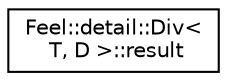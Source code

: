 digraph "Graphical Class Hierarchy"
{
 // LATEX_PDF_SIZE
  edge [fontname="Helvetica",fontsize="10",labelfontname="Helvetica",labelfontsize="10"];
  node [fontname="Helvetica",fontsize="10",shape=record];
  rankdir="LR";
  Node0 [label="Feel::detail::Div\<\l T, D \>::result",height=0.2,width=0.4,color="black", fillcolor="white", style="filled",URL="$structFeel_1_1detail_1_1Div_1_1result.html",tooltip=" "];
}
